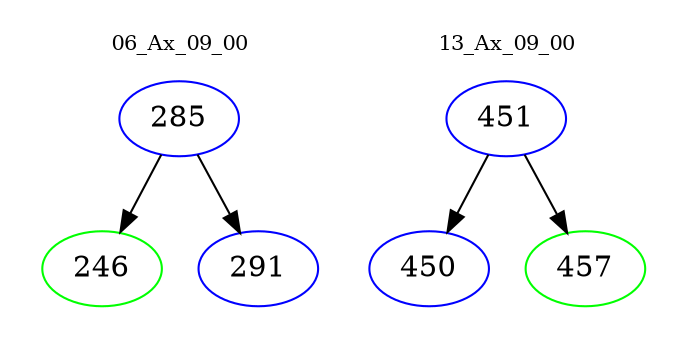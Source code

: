 digraph{
subgraph cluster_0 {
color = white
label = "06_Ax_09_00";
fontsize=10;
T0_285 [label="285", color="blue"]
T0_285 -> T0_246 [color="black"]
T0_246 [label="246", color="green"]
T0_285 -> T0_291 [color="black"]
T0_291 [label="291", color="blue"]
}
subgraph cluster_1 {
color = white
label = "13_Ax_09_00";
fontsize=10;
T1_451 [label="451", color="blue"]
T1_451 -> T1_450 [color="black"]
T1_450 [label="450", color="blue"]
T1_451 -> T1_457 [color="black"]
T1_457 [label="457", color="green"]
}
}
